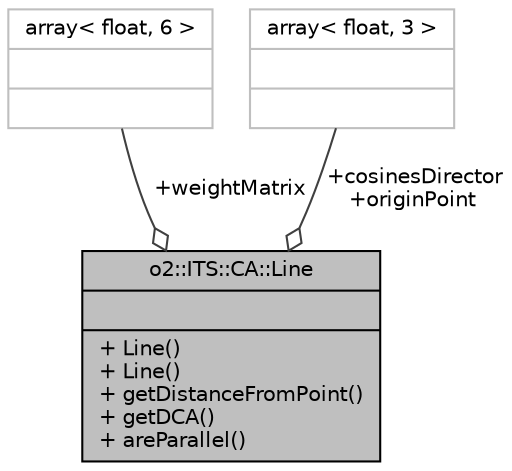 digraph "o2::ITS::CA::Line"
{
 // INTERACTIVE_SVG=YES
  bgcolor="transparent";
  edge [fontname="Helvetica",fontsize="10",labelfontname="Helvetica",labelfontsize="10"];
  node [fontname="Helvetica",fontsize="10",shape=record];
  Node1 [label="{o2::ITS::CA::Line\n||+ Line()\l+ Line()\l+ getDistanceFromPoint()\l+ getDCA()\l+ areParallel()\l}",height=0.2,width=0.4,color="black", fillcolor="grey75", style="filled" fontcolor="black"];
  Node2 -> Node1 [color="grey25",fontsize="10",style="solid",label=" +weightMatrix" ,arrowhead="odiamond",fontname="Helvetica"];
  Node2 [label="{array\< float, 6 \>\n||}",height=0.2,width=0.4,color="grey75"];
  Node3 -> Node1 [color="grey25",fontsize="10",style="solid",label=" +cosinesDirector\n+originPoint" ,arrowhead="odiamond",fontname="Helvetica"];
  Node3 [label="{array\< float, 3 \>\n||}",height=0.2,width=0.4,color="grey75"];
}

